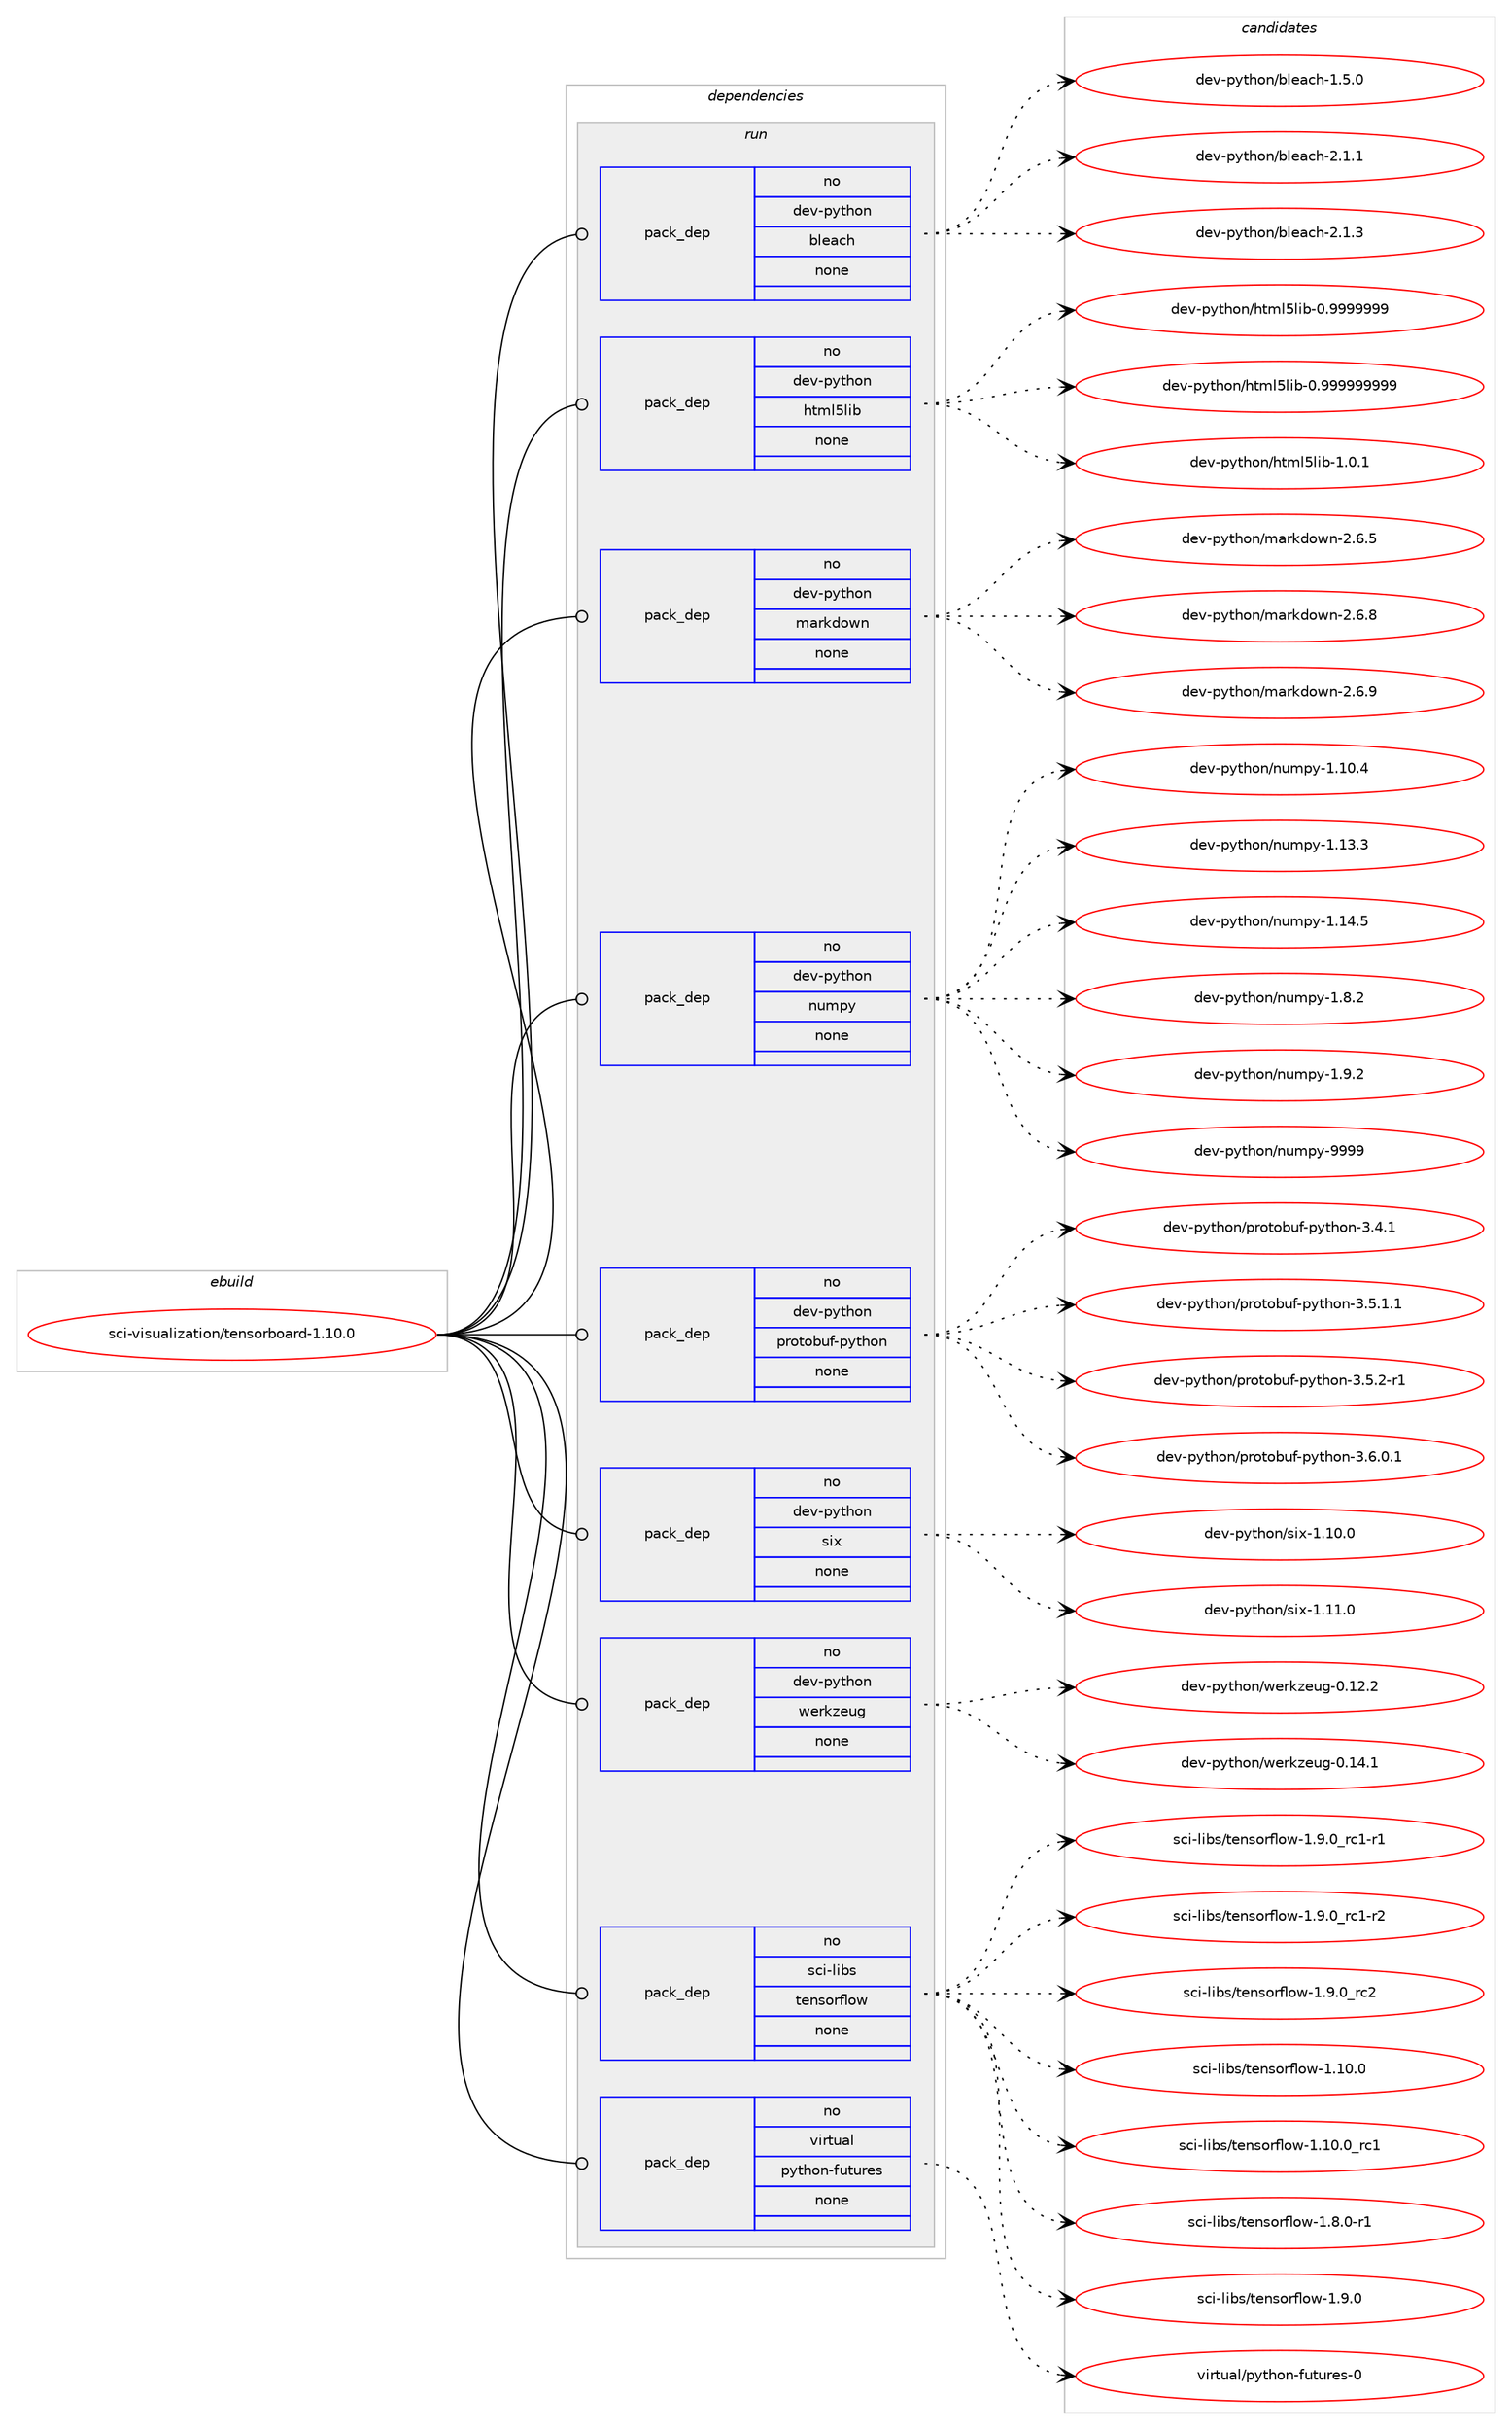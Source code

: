 digraph prolog {

# *************
# Graph options
# *************

newrank=true;
concentrate=true;
compound=true;
graph [rankdir=LR,fontname=Helvetica,fontsize=10,ranksep=1.5];#, ranksep=2.5, nodesep=0.2];
edge  [arrowhead=vee];
node  [fontname=Helvetica,fontsize=10];

# **********
# The ebuild
# **********

subgraph cluster_leftcol {
color=gray;
rank=same;
label=<<i>ebuild</i>>;
id [label="sci-visualization/tensorboard-1.10.0", color=red, width=4, href="../sci-visualization/tensorboard-1.10.0.svg"];
}

# ****************
# The dependencies
# ****************

subgraph cluster_midcol {
color=gray;
label=<<i>dependencies</i>>;
subgraph cluster_compile {
fillcolor="#eeeeee";
style=filled;
label=<<i>compile</i>>;
}
subgraph cluster_compileandrun {
fillcolor="#eeeeee";
style=filled;
label=<<i>compile and run</i>>;
}
subgraph cluster_run {
fillcolor="#eeeeee";
style=filled;
label=<<i>run</i>>;
subgraph pack896 {
dependency1251 [label=<<TABLE BORDER="0" CELLBORDER="1" CELLSPACING="0" CELLPADDING="4" WIDTH="220"><TR><TD ROWSPAN="6" CELLPADDING="30">pack_dep</TD></TR><TR><TD WIDTH="110">no</TD></TR><TR><TD>dev-python</TD></TR><TR><TD>bleach</TD></TR><TR><TD>none</TD></TR><TR><TD></TD></TR></TABLE>>, shape=none, color=blue];
}
id:e -> dependency1251:w [weight=20,style="solid",arrowhead="odot"];
subgraph pack897 {
dependency1252 [label=<<TABLE BORDER="0" CELLBORDER="1" CELLSPACING="0" CELLPADDING="4" WIDTH="220"><TR><TD ROWSPAN="6" CELLPADDING="30">pack_dep</TD></TR><TR><TD WIDTH="110">no</TD></TR><TR><TD>dev-python</TD></TR><TR><TD>html5lib</TD></TR><TR><TD>none</TD></TR><TR><TD></TD></TR></TABLE>>, shape=none, color=blue];
}
id:e -> dependency1252:w [weight=20,style="solid",arrowhead="odot"];
subgraph pack898 {
dependency1253 [label=<<TABLE BORDER="0" CELLBORDER="1" CELLSPACING="0" CELLPADDING="4" WIDTH="220"><TR><TD ROWSPAN="6" CELLPADDING="30">pack_dep</TD></TR><TR><TD WIDTH="110">no</TD></TR><TR><TD>dev-python</TD></TR><TR><TD>markdown</TD></TR><TR><TD>none</TD></TR><TR><TD></TD></TR></TABLE>>, shape=none, color=blue];
}
id:e -> dependency1253:w [weight=20,style="solid",arrowhead="odot"];
subgraph pack899 {
dependency1254 [label=<<TABLE BORDER="0" CELLBORDER="1" CELLSPACING="0" CELLPADDING="4" WIDTH="220"><TR><TD ROWSPAN="6" CELLPADDING="30">pack_dep</TD></TR><TR><TD WIDTH="110">no</TD></TR><TR><TD>dev-python</TD></TR><TR><TD>numpy</TD></TR><TR><TD>none</TD></TR><TR><TD></TD></TR></TABLE>>, shape=none, color=blue];
}
id:e -> dependency1254:w [weight=20,style="solid",arrowhead="odot"];
subgraph pack900 {
dependency1255 [label=<<TABLE BORDER="0" CELLBORDER="1" CELLSPACING="0" CELLPADDING="4" WIDTH="220"><TR><TD ROWSPAN="6" CELLPADDING="30">pack_dep</TD></TR><TR><TD WIDTH="110">no</TD></TR><TR><TD>dev-python</TD></TR><TR><TD>protobuf-python</TD></TR><TR><TD>none</TD></TR><TR><TD></TD></TR></TABLE>>, shape=none, color=blue];
}
id:e -> dependency1255:w [weight=20,style="solid",arrowhead="odot"];
subgraph pack901 {
dependency1256 [label=<<TABLE BORDER="0" CELLBORDER="1" CELLSPACING="0" CELLPADDING="4" WIDTH="220"><TR><TD ROWSPAN="6" CELLPADDING="30">pack_dep</TD></TR><TR><TD WIDTH="110">no</TD></TR><TR><TD>dev-python</TD></TR><TR><TD>six</TD></TR><TR><TD>none</TD></TR><TR><TD></TD></TR></TABLE>>, shape=none, color=blue];
}
id:e -> dependency1256:w [weight=20,style="solid",arrowhead="odot"];
subgraph pack902 {
dependency1257 [label=<<TABLE BORDER="0" CELLBORDER="1" CELLSPACING="0" CELLPADDING="4" WIDTH="220"><TR><TD ROWSPAN="6" CELLPADDING="30">pack_dep</TD></TR><TR><TD WIDTH="110">no</TD></TR><TR><TD>dev-python</TD></TR><TR><TD>werkzeug</TD></TR><TR><TD>none</TD></TR><TR><TD></TD></TR></TABLE>>, shape=none, color=blue];
}
id:e -> dependency1257:w [weight=20,style="solid",arrowhead="odot"];
subgraph pack903 {
dependency1258 [label=<<TABLE BORDER="0" CELLBORDER="1" CELLSPACING="0" CELLPADDING="4" WIDTH="220"><TR><TD ROWSPAN="6" CELLPADDING="30">pack_dep</TD></TR><TR><TD WIDTH="110">no</TD></TR><TR><TD>sci-libs</TD></TR><TR><TD>tensorflow</TD></TR><TR><TD>none</TD></TR><TR><TD></TD></TR></TABLE>>, shape=none, color=blue];
}
id:e -> dependency1258:w [weight=20,style="solid",arrowhead="odot"];
subgraph pack904 {
dependency1259 [label=<<TABLE BORDER="0" CELLBORDER="1" CELLSPACING="0" CELLPADDING="4" WIDTH="220"><TR><TD ROWSPAN="6" CELLPADDING="30">pack_dep</TD></TR><TR><TD WIDTH="110">no</TD></TR><TR><TD>virtual</TD></TR><TR><TD>python-futures</TD></TR><TR><TD>none</TD></TR><TR><TD></TD></TR></TABLE>>, shape=none, color=blue];
}
id:e -> dependency1259:w [weight=20,style="solid",arrowhead="odot"];
}
}

# **************
# The candidates
# **************

subgraph cluster_choices {
rank=same;
color=gray;
label=<<i>candidates</i>>;

subgraph choice896 {
color=black;
nodesep=1;
choice1001011184511212111610411111047981081019799104454946534648 [label="dev-python/bleach-1.5.0", color=red, width=4,href="../dev-python/bleach-1.5.0.svg"];
choice1001011184511212111610411111047981081019799104455046494649 [label="dev-python/bleach-2.1.1", color=red, width=4,href="../dev-python/bleach-2.1.1.svg"];
choice1001011184511212111610411111047981081019799104455046494651 [label="dev-python/bleach-2.1.3", color=red, width=4,href="../dev-python/bleach-2.1.3.svg"];
dependency1251:e -> choice1001011184511212111610411111047981081019799104454946534648:w [style=dotted,weight="100"];
dependency1251:e -> choice1001011184511212111610411111047981081019799104455046494649:w [style=dotted,weight="100"];
dependency1251:e -> choice1001011184511212111610411111047981081019799104455046494651:w [style=dotted,weight="100"];
}
subgraph choice897 {
color=black;
nodesep=1;
choice1001011184511212111610411111047104116109108531081059845484657575757575757 [label="dev-python/html5lib-0.9999999", color=red, width=4,href="../dev-python/html5lib-0.9999999.svg"];
choice10010111845112121116104111110471041161091085310810598454846575757575757575757 [label="dev-python/html5lib-0.999999999", color=red, width=4,href="../dev-python/html5lib-0.999999999.svg"];
choice10010111845112121116104111110471041161091085310810598454946484649 [label="dev-python/html5lib-1.0.1", color=red, width=4,href="../dev-python/html5lib-1.0.1.svg"];
dependency1252:e -> choice1001011184511212111610411111047104116109108531081059845484657575757575757:w [style=dotted,weight="100"];
dependency1252:e -> choice10010111845112121116104111110471041161091085310810598454846575757575757575757:w [style=dotted,weight="100"];
dependency1252:e -> choice10010111845112121116104111110471041161091085310810598454946484649:w [style=dotted,weight="100"];
}
subgraph choice898 {
color=black;
nodesep=1;
choice100101118451121211161041111104710997114107100111119110455046544653 [label="dev-python/markdown-2.6.5", color=red, width=4,href="../dev-python/markdown-2.6.5.svg"];
choice100101118451121211161041111104710997114107100111119110455046544656 [label="dev-python/markdown-2.6.8", color=red, width=4,href="../dev-python/markdown-2.6.8.svg"];
choice100101118451121211161041111104710997114107100111119110455046544657 [label="dev-python/markdown-2.6.9", color=red, width=4,href="../dev-python/markdown-2.6.9.svg"];
dependency1253:e -> choice100101118451121211161041111104710997114107100111119110455046544653:w [style=dotted,weight="100"];
dependency1253:e -> choice100101118451121211161041111104710997114107100111119110455046544656:w [style=dotted,weight="100"];
dependency1253:e -> choice100101118451121211161041111104710997114107100111119110455046544657:w [style=dotted,weight="100"];
}
subgraph choice899 {
color=black;
nodesep=1;
choice100101118451121211161041111104711011710911212145494649484652 [label="dev-python/numpy-1.10.4", color=red, width=4,href="../dev-python/numpy-1.10.4.svg"];
choice100101118451121211161041111104711011710911212145494649514651 [label="dev-python/numpy-1.13.3", color=red, width=4,href="../dev-python/numpy-1.13.3.svg"];
choice100101118451121211161041111104711011710911212145494649524653 [label="dev-python/numpy-1.14.5", color=red, width=4,href="../dev-python/numpy-1.14.5.svg"];
choice1001011184511212111610411111047110117109112121454946564650 [label="dev-python/numpy-1.8.2", color=red, width=4,href="../dev-python/numpy-1.8.2.svg"];
choice1001011184511212111610411111047110117109112121454946574650 [label="dev-python/numpy-1.9.2", color=red, width=4,href="../dev-python/numpy-1.9.2.svg"];
choice10010111845112121116104111110471101171091121214557575757 [label="dev-python/numpy-9999", color=red, width=4,href="../dev-python/numpy-9999.svg"];
dependency1254:e -> choice100101118451121211161041111104711011710911212145494649484652:w [style=dotted,weight="100"];
dependency1254:e -> choice100101118451121211161041111104711011710911212145494649514651:w [style=dotted,weight="100"];
dependency1254:e -> choice100101118451121211161041111104711011710911212145494649524653:w [style=dotted,weight="100"];
dependency1254:e -> choice1001011184511212111610411111047110117109112121454946564650:w [style=dotted,weight="100"];
dependency1254:e -> choice1001011184511212111610411111047110117109112121454946574650:w [style=dotted,weight="100"];
dependency1254:e -> choice10010111845112121116104111110471101171091121214557575757:w [style=dotted,weight="100"];
}
subgraph choice900 {
color=black;
nodesep=1;
choice10010111845112121116104111110471121141111161119811710245112121116104111110455146524649 [label="dev-python/protobuf-python-3.4.1", color=red, width=4,href="../dev-python/protobuf-python-3.4.1.svg"];
choice100101118451121211161041111104711211411111611198117102451121211161041111104551465346494649 [label="dev-python/protobuf-python-3.5.1.1", color=red, width=4,href="../dev-python/protobuf-python-3.5.1.1.svg"];
choice100101118451121211161041111104711211411111611198117102451121211161041111104551465346504511449 [label="dev-python/protobuf-python-3.5.2-r1", color=red, width=4,href="../dev-python/protobuf-python-3.5.2-r1.svg"];
choice100101118451121211161041111104711211411111611198117102451121211161041111104551465446484649 [label="dev-python/protobuf-python-3.6.0.1", color=red, width=4,href="../dev-python/protobuf-python-3.6.0.1.svg"];
dependency1255:e -> choice10010111845112121116104111110471121141111161119811710245112121116104111110455146524649:w [style=dotted,weight="100"];
dependency1255:e -> choice100101118451121211161041111104711211411111611198117102451121211161041111104551465346494649:w [style=dotted,weight="100"];
dependency1255:e -> choice100101118451121211161041111104711211411111611198117102451121211161041111104551465346504511449:w [style=dotted,weight="100"];
dependency1255:e -> choice100101118451121211161041111104711211411111611198117102451121211161041111104551465446484649:w [style=dotted,weight="100"];
}
subgraph choice901 {
color=black;
nodesep=1;
choice100101118451121211161041111104711510512045494649484648 [label="dev-python/six-1.10.0", color=red, width=4,href="../dev-python/six-1.10.0.svg"];
choice100101118451121211161041111104711510512045494649494648 [label="dev-python/six-1.11.0", color=red, width=4,href="../dev-python/six-1.11.0.svg"];
dependency1256:e -> choice100101118451121211161041111104711510512045494649484648:w [style=dotted,weight="100"];
dependency1256:e -> choice100101118451121211161041111104711510512045494649494648:w [style=dotted,weight="100"];
}
subgraph choice902 {
color=black;
nodesep=1;
choice100101118451121211161041111104711910111410712210111710345484649504650 [label="dev-python/werkzeug-0.12.2", color=red, width=4,href="../dev-python/werkzeug-0.12.2.svg"];
choice100101118451121211161041111104711910111410712210111710345484649524649 [label="dev-python/werkzeug-0.14.1", color=red, width=4,href="../dev-python/werkzeug-0.14.1.svg"];
dependency1257:e -> choice100101118451121211161041111104711910111410712210111710345484649504650:w [style=dotted,weight="100"];
dependency1257:e -> choice100101118451121211161041111104711910111410712210111710345484649524649:w [style=dotted,weight="100"];
}
subgraph choice903 {
color=black;
nodesep=1;
choice115991054510810598115471161011101151111141021081111194549465746489511499494511449 [label="sci-libs/tensorflow-1.9.0_rc1-r1", color=red, width=4,href="../sci-libs/tensorflow-1.9.0_rc1-r1.svg"];
choice115991054510810598115471161011101151111141021081111194549465746489511499494511450 [label="sci-libs/tensorflow-1.9.0_rc1-r2", color=red, width=4,href="../sci-libs/tensorflow-1.9.0_rc1-r2.svg"];
choice11599105451081059811547116101110115111114102108111119454946574648951149950 [label="sci-libs/tensorflow-1.9.0_rc2", color=red, width=4,href="../sci-libs/tensorflow-1.9.0_rc2.svg"];
choice1159910545108105981154711610111011511111410210811111945494649484648 [label="sci-libs/tensorflow-1.10.0", color=red, width=4,href="../sci-libs/tensorflow-1.10.0.svg"];
choice1159910545108105981154711610111011511111410210811111945494649484648951149949 [label="sci-libs/tensorflow-1.10.0_rc1", color=red, width=4,href="../sci-libs/tensorflow-1.10.0_rc1.svg"];
choice115991054510810598115471161011101151111141021081111194549465646484511449 [label="sci-libs/tensorflow-1.8.0-r1", color=red, width=4,href="../sci-libs/tensorflow-1.8.0-r1.svg"];
choice11599105451081059811547116101110115111114102108111119454946574648 [label="sci-libs/tensorflow-1.9.0", color=red, width=4,href="../sci-libs/tensorflow-1.9.0.svg"];
dependency1258:e -> choice115991054510810598115471161011101151111141021081111194549465746489511499494511449:w [style=dotted,weight="100"];
dependency1258:e -> choice115991054510810598115471161011101151111141021081111194549465746489511499494511450:w [style=dotted,weight="100"];
dependency1258:e -> choice11599105451081059811547116101110115111114102108111119454946574648951149950:w [style=dotted,weight="100"];
dependency1258:e -> choice1159910545108105981154711610111011511111410210811111945494649484648:w [style=dotted,weight="100"];
dependency1258:e -> choice1159910545108105981154711610111011511111410210811111945494649484648951149949:w [style=dotted,weight="100"];
dependency1258:e -> choice115991054510810598115471161011101151111141021081111194549465646484511449:w [style=dotted,weight="100"];
dependency1258:e -> choice11599105451081059811547116101110115111114102108111119454946574648:w [style=dotted,weight="100"];
}
subgraph choice904 {
color=black;
nodesep=1;
choice1181051141161179710847112121116104111110451021171161171141011154548 [label="virtual/python-futures-0", color=red, width=4,href="../virtual/python-futures-0.svg"];
dependency1259:e -> choice1181051141161179710847112121116104111110451021171161171141011154548:w [style=dotted,weight="100"];
}
}

}
